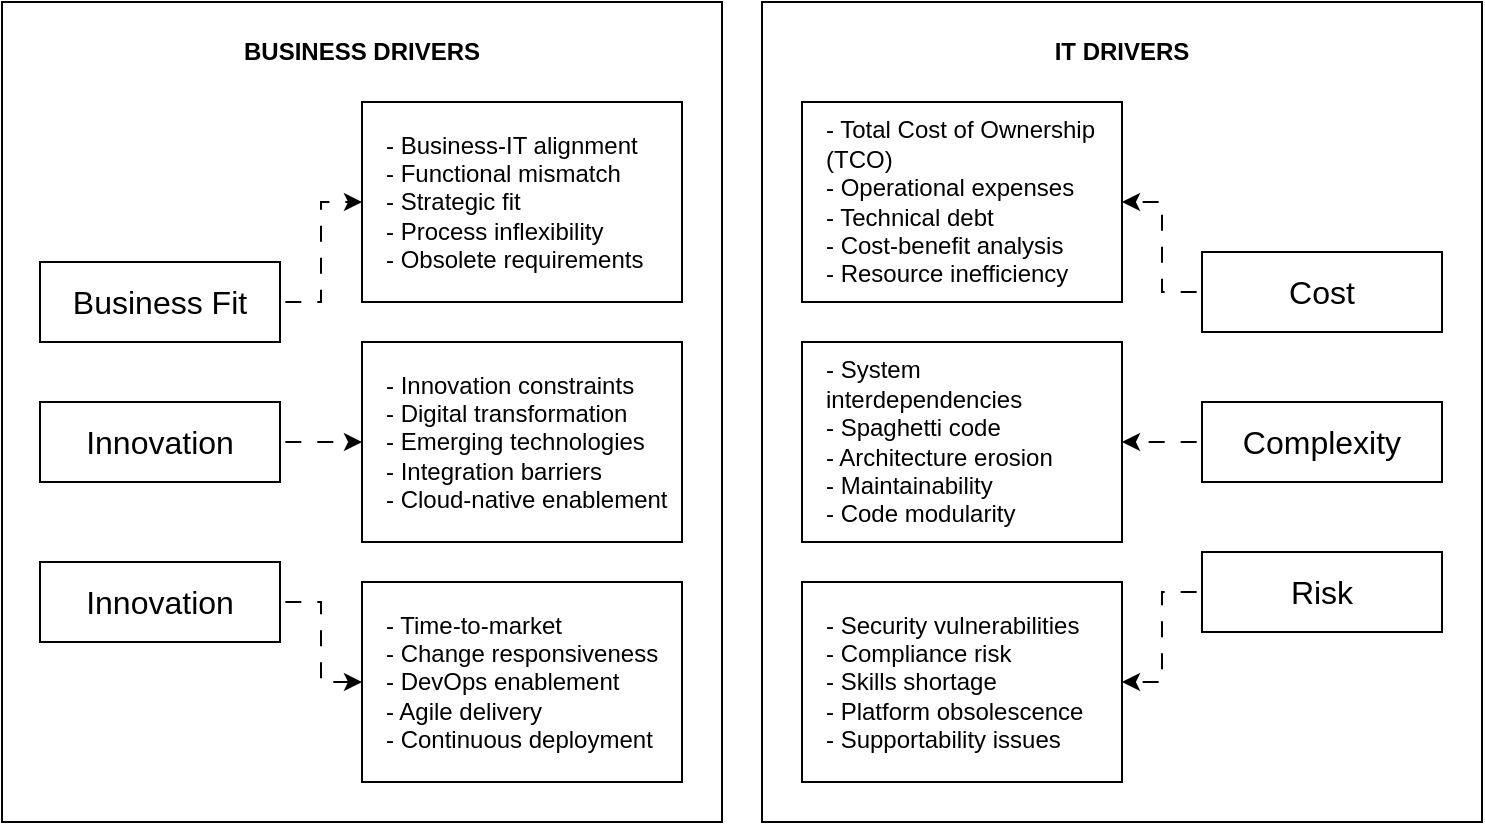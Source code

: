 <mxfile version="25.0.3">
  <diagram name="Page-1" id="zzx9vncP7qMIxzlKidM1">
    <mxGraphModel dx="1428" dy="689" grid="1" gridSize="10" guides="1" tooltips="1" connect="1" arrows="1" fold="1" page="0" pageScale="1" pageWidth="827" pageHeight="1169" math="0" shadow="0">
      <root>
        <mxCell id="0" />
        <mxCell id="1" parent="0" />
        <mxCell id="FuxYZ5CNECJjs5ld3svG-30" value="" style="rounded=0;whiteSpace=wrap;html=1;fillColor=none;" vertex="1" parent="1">
          <mxGeometry x="520" y="40" width="360" height="410" as="geometry" />
        </mxCell>
        <mxCell id="FuxYZ5CNECJjs5ld3svG-29" value="" style="rounded=0;whiteSpace=wrap;html=1;fillColor=none;" vertex="1" parent="1">
          <mxGeometry x="140" y="40" width="360" height="410" as="geometry" />
        </mxCell>
        <mxCell id="FuxYZ5CNECJjs5ld3svG-4" style="edgeStyle=orthogonalEdgeStyle;rounded=0;orthogonalLoop=1;jettySize=auto;html=1;flowAnimation=1;" edge="1" parent="1" source="FuxYZ5CNECJjs5ld3svG-1" target="FuxYZ5CNECJjs5ld3svG-3">
          <mxGeometry relative="1" as="geometry" />
        </mxCell>
        <mxCell id="FuxYZ5CNECJjs5ld3svG-1" value="Business Fit" style="rounded=0;whiteSpace=wrap;html=1;fontSize=16;" vertex="1" parent="1">
          <mxGeometry x="159" y="170" width="120" height="40" as="geometry" />
        </mxCell>
        <mxCell id="FuxYZ5CNECJjs5ld3svG-3" value="&lt;div&gt;- Business-IT alignment&lt;/div&gt;&lt;div&gt;- Functional mismatch&lt;/div&gt;&lt;div&gt;- Strategic fit&lt;/div&gt;&lt;div&gt;- Process inflexibility&lt;/div&gt;&lt;div&gt;- Obsolete requirements&lt;/div&gt;" style="rounded=0;whiteSpace=wrap;html=1;align=left;spacingLeft=10;" vertex="1" parent="1">
          <mxGeometry x="320" y="90" width="160" height="100" as="geometry" />
        </mxCell>
        <mxCell id="FuxYZ5CNECJjs5ld3svG-7" style="edgeStyle=orthogonalEdgeStyle;rounded=0;orthogonalLoop=1;jettySize=auto;html=1;entryX=0;entryY=0.5;entryDx=0;entryDy=0;flowAnimation=1;" edge="1" parent="1" source="FuxYZ5CNECJjs5ld3svG-5" target="FuxYZ5CNECJjs5ld3svG-6">
          <mxGeometry relative="1" as="geometry" />
        </mxCell>
        <mxCell id="FuxYZ5CNECJjs5ld3svG-5" value="Innovation" style="rounded=0;whiteSpace=wrap;html=1;fontSize=16;" vertex="1" parent="1">
          <mxGeometry x="159" y="240" width="120" height="40" as="geometry" />
        </mxCell>
        <mxCell id="FuxYZ5CNECJjs5ld3svG-6" value="&lt;div&gt;- Innovation constraints&lt;/div&gt;&lt;div&gt;- Digital transformation&lt;/div&gt;&lt;div&gt;- Emerging technologies&lt;/div&gt;&lt;div&gt;- Integration barriers&lt;/div&gt;&lt;div&gt;- Cloud-native enablement&lt;/div&gt;" style="rounded=0;whiteSpace=wrap;html=1;align=left;spacingLeft=10;" vertex="1" parent="1">
          <mxGeometry x="320" y="210" width="160" height="100" as="geometry" />
        </mxCell>
        <mxCell id="FuxYZ5CNECJjs5ld3svG-8" value="&lt;div&gt;- Time-to-market&lt;/div&gt;&lt;div&gt;- Change responsiveness&lt;/div&gt;&lt;div&gt;- DevOps enablement&lt;/div&gt;&lt;div&gt;- Agile delivery&lt;/div&gt;&lt;div&gt;- Continuous deployment&lt;/div&gt;" style="rounded=0;whiteSpace=wrap;html=1;align=left;spacingLeft=10;" vertex="1" parent="1">
          <mxGeometry x="320" y="330" width="160" height="100" as="geometry" />
        </mxCell>
        <mxCell id="FuxYZ5CNECJjs5ld3svG-10" style="edgeStyle=orthogonalEdgeStyle;rounded=0;orthogonalLoop=1;jettySize=auto;html=1;flowAnimation=1;" edge="1" parent="1" source="FuxYZ5CNECJjs5ld3svG-9" target="FuxYZ5CNECJjs5ld3svG-8">
          <mxGeometry relative="1" as="geometry" />
        </mxCell>
        <mxCell id="FuxYZ5CNECJjs5ld3svG-9" value="Innovation" style="rounded=0;whiteSpace=wrap;html=1;fontSize=16;" vertex="1" parent="1">
          <mxGeometry x="159" y="320" width="120" height="40" as="geometry" />
        </mxCell>
        <mxCell id="FuxYZ5CNECJjs5ld3svG-23" style="edgeStyle=orthogonalEdgeStyle;rounded=0;orthogonalLoop=1;jettySize=auto;html=1;entryX=1;entryY=0.5;entryDx=0;entryDy=0;flowAnimation=1;" edge="1" parent="1" source="FuxYZ5CNECJjs5ld3svG-12" target="FuxYZ5CNECJjs5ld3svG-13">
          <mxGeometry relative="1" as="geometry" />
        </mxCell>
        <mxCell id="FuxYZ5CNECJjs5ld3svG-12" value="Cost" style="rounded=0;whiteSpace=wrap;html=1;fontSize=16;" vertex="1" parent="1">
          <mxGeometry x="740" y="165" width="120" height="40" as="geometry" />
        </mxCell>
        <mxCell id="FuxYZ5CNECJjs5ld3svG-13" value="&lt;div&gt;- Total Cost of Ownership (TCO)&lt;/div&gt;&lt;div&gt;- Operational expenses&lt;/div&gt;&lt;div&gt;- Technical debt&lt;/div&gt;&lt;div&gt;- Cost-benefit analysis&lt;/div&gt;&lt;div&gt;- Resource inefficiency&lt;/div&gt;" style="rounded=0;whiteSpace=wrap;html=1;align=left;spacingLeft=10;" vertex="1" parent="1">
          <mxGeometry x="540" y="90" width="160" height="100" as="geometry" />
        </mxCell>
        <mxCell id="FuxYZ5CNECJjs5ld3svG-24" style="edgeStyle=orthogonalEdgeStyle;rounded=0;orthogonalLoop=1;jettySize=auto;html=1;entryX=1;entryY=0.5;entryDx=0;entryDy=0;flowAnimation=1;" edge="1" parent="1" source="FuxYZ5CNECJjs5ld3svG-15" target="FuxYZ5CNECJjs5ld3svG-16">
          <mxGeometry relative="1" as="geometry" />
        </mxCell>
        <mxCell id="FuxYZ5CNECJjs5ld3svG-15" value="Complexity" style="rounded=0;whiteSpace=wrap;html=1;fontSize=16;" vertex="1" parent="1">
          <mxGeometry x="740" y="240" width="120" height="40" as="geometry" />
        </mxCell>
        <mxCell id="FuxYZ5CNECJjs5ld3svG-16" value="&lt;div&gt;- System interdependencies&lt;/div&gt;&lt;div&gt;- Spaghetti code&lt;/div&gt;&lt;div&gt;- Architecture erosion&lt;/div&gt;&lt;div&gt;- Maintainability&lt;/div&gt;&lt;div&gt;- Code modularity&lt;/div&gt;" style="rounded=0;whiteSpace=wrap;html=1;align=left;spacingLeft=10;" vertex="1" parent="1">
          <mxGeometry x="540" y="210" width="160" height="100" as="geometry" />
        </mxCell>
        <mxCell id="FuxYZ5CNECJjs5ld3svG-17" value="&lt;div&gt;- Security vulnerabilities&lt;/div&gt;&lt;div&gt;- Compliance risk&lt;/div&gt;&lt;div&gt;- Skills shortage&lt;/div&gt;&lt;div&gt;- Platform obsolescence&lt;/div&gt;&lt;div&gt;- Supportability issues&lt;/div&gt;" style="rounded=0;whiteSpace=wrap;html=1;align=left;spacingLeft=10;" vertex="1" parent="1">
          <mxGeometry x="540" y="330" width="160" height="100" as="geometry" />
        </mxCell>
        <mxCell id="FuxYZ5CNECJjs5ld3svG-25" style="edgeStyle=orthogonalEdgeStyle;rounded=0;orthogonalLoop=1;jettySize=auto;html=1;entryX=1;entryY=0.5;entryDx=0;entryDy=0;flowAnimation=1;" edge="1" parent="1" source="FuxYZ5CNECJjs5ld3svG-19" target="FuxYZ5CNECJjs5ld3svG-17">
          <mxGeometry relative="1" as="geometry" />
        </mxCell>
        <mxCell id="FuxYZ5CNECJjs5ld3svG-19" value="Risk" style="rounded=0;whiteSpace=wrap;html=1;fontSize=16;" vertex="1" parent="1">
          <mxGeometry x="740" y="315" width="120" height="40" as="geometry" />
        </mxCell>
        <mxCell id="FuxYZ5CNECJjs5ld3svG-20" value="BUSINESS DRIVERS" style="rounded=0;whiteSpace=wrap;html=1;fillColor=none;strokeColor=none;fontStyle=1;align=center;" vertex="1" parent="1">
          <mxGeometry x="150" y="45" width="340" height="40" as="geometry" />
        </mxCell>
        <mxCell id="FuxYZ5CNECJjs5ld3svG-22" value="IT DRIVERS" style="rounded=0;whiteSpace=wrap;html=1;fillColor=none;fontStyle=1;strokeColor=none;align=center;" vertex="1" parent="1">
          <mxGeometry x="529" y="45" width="342" height="40" as="geometry" />
        </mxCell>
      </root>
    </mxGraphModel>
  </diagram>
</mxfile>

